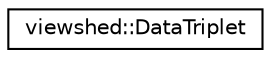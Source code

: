 digraph "Graphical Class Hierarchy"
{
 // LATEX_PDF_SIZE
  edge [fontname="Helvetica",fontsize="10",labelfontname="Helvetica",labelfontsize="10"];
  node [fontname="Helvetica",fontsize="10",shape=record];
  rankdir="LR";
  Node0 [label="viewshed::DataTriplet",height=0.2,width=0.4,color="black", fillcolor="white", style="filled",URL="$structviewshed_1_1DataTriplet.html",tooltip="Representation of triplet of data. First two values are doubles and third is boolean...."];
}
